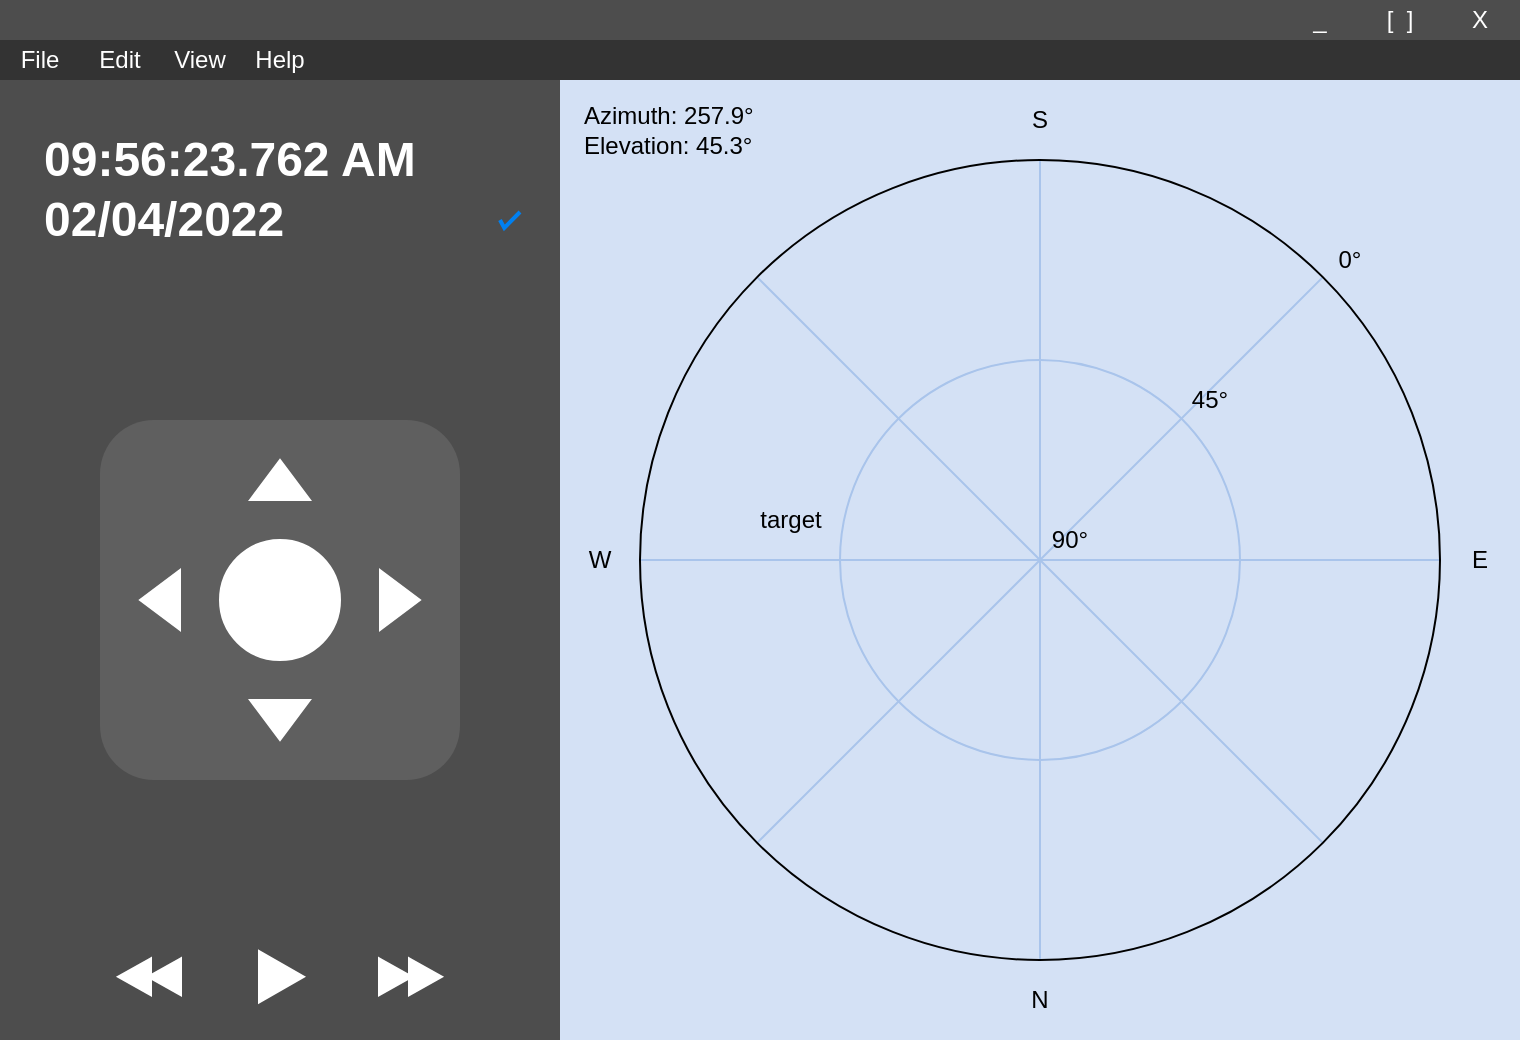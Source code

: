 <mxfile version="16.4.7" type="device"><diagram id="ZXGFrY4iQVgpjOHFeeP0" name="Page-1"><mxGraphModel dx="771" dy="543" grid="1" gridSize="10" guides="1" tooltips="1" connect="1" arrows="1" fold="1" page="1" pageScale="1" pageWidth="850" pageHeight="1100" math="0" shadow="0"><root><mxCell id="0"/><mxCell id="1" parent="0"/><mxCell id="BrbGgg83rdkHZp1J0_7h-1" value="" style="rounded=0;whiteSpace=wrap;html=1;fontColor=#FFFFFF;strokeColor=none;fillColor=#4D4D4D;" vertex="1" parent="1"><mxGeometry x="40" y="40" width="760" height="520" as="geometry"/></mxCell><mxCell id="BrbGgg83rdkHZp1J0_7h-3" value="X" style="rounded=0;whiteSpace=wrap;html=1;fontColor=#FFFFFF;strokeColor=none;fillColor=none;" vertex="1" parent="1"><mxGeometry x="760" y="40" width="40" height="20" as="geometry"/></mxCell><mxCell id="BrbGgg83rdkHZp1J0_7h-4" value="[&amp;nbsp; ]" style="rounded=0;whiteSpace=wrap;html=1;fontColor=#FFFFFF;strokeColor=none;fillColor=none;" vertex="1" parent="1"><mxGeometry x="720" y="40" width="40" height="20" as="geometry"/></mxCell><mxCell id="BrbGgg83rdkHZp1J0_7h-5" value="_" style="rounded=0;whiteSpace=wrap;html=1;fontColor=#FFFFFF;strokeColor=none;fillColor=none;" vertex="1" parent="1"><mxGeometry x="680" y="40" width="40" height="20" as="geometry"/></mxCell><mxCell id="BrbGgg83rdkHZp1J0_7h-6" value="" style="rounded=0;whiteSpace=wrap;html=1;fillColor=#333333;fontColor=#FFFFFF;strokeColor=none;" vertex="1" parent="1"><mxGeometry x="40" y="60" width="760" height="20" as="geometry"/></mxCell><mxCell id="BrbGgg83rdkHZp1J0_7h-7" value="File" style="rounded=0;whiteSpace=wrap;html=1;fillColor=none;fontColor=#FFFFFF;strokeColor=none;" vertex="1" parent="1"><mxGeometry x="40" y="60" width="40" height="20" as="geometry"/></mxCell><mxCell id="BrbGgg83rdkHZp1J0_7h-8" value="View" style="rounded=0;whiteSpace=wrap;html=1;fillColor=none;fontColor=#FFFFFF;strokeColor=none;" vertex="1" parent="1"><mxGeometry x="120" y="60" width="40" height="20" as="geometry"/></mxCell><mxCell id="BrbGgg83rdkHZp1J0_7h-9" value="Edit" style="rounded=0;whiteSpace=wrap;html=1;fillColor=none;fontColor=#FFFFFF;strokeColor=none;" vertex="1" parent="1"><mxGeometry x="80" y="60" width="40" height="20" as="geometry"/></mxCell><mxCell id="BrbGgg83rdkHZp1J0_7h-10" value="Help" style="rounded=0;whiteSpace=wrap;html=1;fillColor=none;fontColor=#FFFFFF;strokeColor=none;" vertex="1" parent="1"><mxGeometry x="160" y="60" width="40" height="20" as="geometry"/></mxCell><mxCell id="BrbGgg83rdkHZp1J0_7h-15" value="" style="rounded=0;whiteSpace=wrap;html=1;fillColor=#4D4D4D;strokeColor=none;fontColor=#FFFFFF;" vertex="1" parent="1"><mxGeometry x="40" y="80" width="280" height="480" as="geometry"/></mxCell><mxCell id="BrbGgg83rdkHZp1J0_7h-18" value="" style="rounded=0;whiteSpace=wrap;html=1;fillColor=#D4E1F5;strokeColor=none;fontColor=#000000;" vertex="1" parent="1"><mxGeometry x="320" y="80" width="480" height="480" as="geometry"/></mxCell><mxCell id="BrbGgg83rdkHZp1J0_7h-21" value="N" style="text;html=1;strokeColor=none;fillColor=none;align=center;verticalAlign=middle;whiteSpace=wrap;rounded=0;fontColor=#000000;" vertex="1" parent="1"><mxGeometry x="540" y="520" width="40" height="40" as="geometry"/></mxCell><mxCell id="BrbGgg83rdkHZp1J0_7h-22" value="S&lt;span style=&quot;color: rgba(0 , 0 , 0 , 0) ; font-family: monospace ; font-size: 0px&quot;&gt;%3CmxGraphModel%3E%3Croot%3E%3CmxCell%20id%3D%220%22%2F%3E%3CmxCell%20id%3D%221%22%20parent%3D%220%22%2F%3E%3CmxCell%20id%3D%222%22%20value%3D%22N%22%20style%3D%22text%3Bhtml%3D1%3BstrokeColor%3Dnone%3BfillColor%3Dnone%3Balign%3Dcenter%3BverticalAlign%3Dmiddle%3BwhiteSpace%3Dwrap%3Brounded%3D0%3BfontColor%3D%23000000%3B%22%20vertex%3D%221%22%20parent%3D%221%22%3E%3CmxGeometry%20x%3D%22540%22%20y%3D%22520%22%20width%3D%2240%22%20height%3D%2240%22%20as%3D%22geometry%22%2F%3E%3C%2FmxCell%3E%3C%2Froot%3E%3C%2FmxGraphModel%3E&lt;/span&gt;" style="text;html=1;strokeColor=none;fillColor=none;align=center;verticalAlign=middle;whiteSpace=wrap;rounded=0;fontColor=#000000;" vertex="1" parent="1"><mxGeometry x="540" y="80" width="40" height="40" as="geometry"/></mxCell><mxCell id="BrbGgg83rdkHZp1J0_7h-24" value="E" style="text;html=1;strokeColor=none;fillColor=none;align=center;verticalAlign=middle;whiteSpace=wrap;rounded=0;fontColor=#000000;" vertex="1" parent="1"><mxGeometry x="760" y="300" width="40" height="40" as="geometry"/></mxCell><mxCell id="BrbGgg83rdkHZp1J0_7h-26" value="W" style="text;html=1;strokeColor=none;fillColor=none;align=center;verticalAlign=middle;whiteSpace=wrap;rounded=0;fontColor=#000000;" vertex="1" parent="1"><mxGeometry x="320" y="300" width="40" height="40" as="geometry"/></mxCell><mxCell id="BrbGgg83rdkHZp1J0_7h-34" value="09:56:23.762 AM" style="text;strokeColor=none;fillColor=none;html=1;fontSize=24;fontStyle=1;verticalAlign=middle;align=left;fontColor=#FFFFFF;" vertex="1" parent="1"><mxGeometry x="60" y="100" width="240" height="40" as="geometry"/></mxCell><mxCell id="BrbGgg83rdkHZp1J0_7h-35" value="02/04/2022" style="text;strokeColor=none;fillColor=none;html=1;fontSize=24;fontStyle=1;verticalAlign=middle;align=left;fontColor=#FFFFFF;" vertex="1" parent="1"><mxGeometry x="60" y="130" width="240" height="40" as="geometry"/></mxCell><mxCell id="BrbGgg83rdkHZp1J0_7h-51" value="" style="group" vertex="1" connectable="0" parent="1"><mxGeometry x="100" y="516.4" width="210" height="33.6" as="geometry"/></mxCell><mxCell id="BrbGgg83rdkHZp1J0_7h-38" value="" style="html=1;verticalLabelPosition=bottom;align=center;labelBackgroundColor=#ffffff;verticalAlign=top;strokeWidth=2;strokeColor=#FFFFFF;shadow=0;dashed=0;shape=mxgraph.ios7.icons.play;fontColor=#FFFFFF;fillColor=default;" vertex="1" parent="BrbGgg83rdkHZp1J0_7h-51"><mxGeometry x="70" width="21" height="24" as="geometry"/></mxCell><mxCell id="BrbGgg83rdkHZp1J0_7h-46" value="" style="html=1;verticalLabelPosition=bottom;align=center;labelBackgroundColor=#ffffff;verticalAlign=top;strokeWidth=2;strokeColor=#FFFFFF;shadow=0;dashed=0;shape=mxgraph.ios7.icons.forward;fontColor=#FFFFFF;fillColor=default;" vertex="1" parent="BrbGgg83rdkHZp1J0_7h-51"><mxGeometry x="130" y="3.6" width="30" height="16.8" as="geometry"/></mxCell><mxCell id="BrbGgg83rdkHZp1J0_7h-47" value="" style="html=1;verticalLabelPosition=bottom;align=center;labelBackgroundColor=#ffffff;verticalAlign=top;strokeWidth=2;strokeColor=#FFFFFF;shadow=0;dashed=0;shape=mxgraph.ios7.icons.backward;fontColor=#FFFFFF;fillColor=default;" vertex="1" parent="BrbGgg83rdkHZp1J0_7h-51"><mxGeometry y="3.6" width="30" height="16.8" as="geometry"/></mxCell><mxCell id="BrbGgg83rdkHZp1J0_7h-56" value="" style="html=1;verticalLabelPosition=bottom;labelBackgroundColor=#ffffff;verticalAlign=top;shadow=0;dashed=0;strokeWidth=2;shape=mxgraph.ios7.misc.check;strokeColor=#0080f0;fontColor=#66FF66;fillColor=none;" vertex="1" parent="1"><mxGeometry x="290" y="146" width="10" height="8" as="geometry"/></mxCell><mxCell id="BrbGgg83rdkHZp1J0_7h-65" value="" style="endArrow=none;html=1;rounded=0;fontColor=#000000;exitX=1;exitY=0.5;exitDx=0;exitDy=0;entryX=1;entryY=0.5;entryDx=0;entryDy=0;strokeColor=#A9C4EB;" edge="1" parent="1" source="BrbGgg83rdkHZp1J0_7h-26" target="BrbGgg83rdkHZp1J0_7h-20"><mxGeometry width="50" height="50" relative="1" as="geometry"><mxPoint x="390" y="310" as="sourcePoint"/><mxPoint x="440" y="260" as="targetPoint"/></mxGeometry></mxCell><mxCell id="BrbGgg83rdkHZp1J0_7h-66" value="" style="endArrow=none;html=1;rounded=0;fontColor=#000000;exitX=0.5;exitY=1;exitDx=0;exitDy=0;entryX=0.5;entryY=0;entryDx=0;entryDy=0;strokeColor=#A9C4EB;" edge="1" parent="1" source="BrbGgg83rdkHZp1J0_7h-22" target="BrbGgg83rdkHZp1J0_7h-21"><mxGeometry width="50" height="50" relative="1" as="geometry"><mxPoint x="370" y="330" as="sourcePoint"/><mxPoint x="770" y="330" as="targetPoint"/></mxGeometry></mxCell><mxCell id="BrbGgg83rdkHZp1J0_7h-67" value="" style="endArrow=none;html=1;rounded=0;fontColor=#000000;exitX=0;exitY=0;exitDx=0;exitDy=0;entryX=1;entryY=1;entryDx=0;entryDy=0;strokeColor=#A9C4EB;" edge="1" parent="1" source="BrbGgg83rdkHZp1J0_7h-20" target="BrbGgg83rdkHZp1J0_7h-20"><mxGeometry width="50" height="50" relative="1" as="geometry"><mxPoint x="380" y="340" as="sourcePoint"/><mxPoint x="780" y="340" as="targetPoint"/></mxGeometry></mxCell><mxCell id="BrbGgg83rdkHZp1J0_7h-68" value="" style="endArrow=none;html=1;rounded=0;fontColor=default;exitX=0;exitY=1;exitDx=0;exitDy=0;entryX=1;entryY=0;entryDx=0;entryDy=0;labelBackgroundColor=default;strokeColor=#A9C4EB;" edge="1" parent="1" source="BrbGgg83rdkHZp1J0_7h-20" target="BrbGgg83rdkHZp1J0_7h-20"><mxGeometry width="50" height="50" relative="1" as="geometry"><mxPoint x="390" y="350" as="sourcePoint"/><mxPoint x="790" y="350" as="targetPoint"/></mxGeometry></mxCell><mxCell id="BrbGgg83rdkHZp1J0_7h-20" value="" style="ellipse;whiteSpace=wrap;html=1;fontColor=#000000;strokeColor=default;fillColor=none;" vertex="1" parent="1"><mxGeometry x="360" y="120" width="400" height="400" as="geometry"/></mxCell><mxCell id="BrbGgg83rdkHZp1J0_7h-61" value="&lt;font&gt;target&lt;/font&gt;" style="shape=image;html=1;verticalAlign=middle;verticalLabelPosition=bottom;labelBackgroundColor=none;imageAspect=0;aspect=fixed;image=https://cdn1.iconfinder.com/data/icons/unicons-line-vol-2/24/crosshair-128.png;fontColor=default;strokeColor=#66FF66;fillColor=none;align=center;" vertex="1" parent="1"><mxGeometry x="425" y="270" width="20" height="20" as="geometry"/></mxCell><mxCell id="BrbGgg83rdkHZp1J0_7h-62" value="Azimuth: 257.9°&lt;br&gt;&lt;div&gt;&lt;span style=&quot;font-family: &amp;#34;helvetica&amp;#34;&quot;&gt;Elevation: 45.3°&lt;/span&gt;&lt;/div&gt;" style="text;html=1;strokeColor=none;fillColor=none;align=left;verticalAlign=middle;whiteSpace=wrap;rounded=0;fontColor=#000000;" vertex="1" parent="1"><mxGeometry x="330" y="90" width="120" height="30" as="geometry"/></mxCell><mxCell id="BrbGgg83rdkHZp1J0_7h-71" value="" style="ellipse;whiteSpace=wrap;html=1;fontColor=#000000;strokeColor=#A9C4EB;fillColor=none;" vertex="1" parent="1"><mxGeometry x="460" y="220" width="200" height="200" as="geometry"/></mxCell><mxCell id="BrbGgg83rdkHZp1J0_7h-73" value="0°" style="text;html=1;strokeColor=none;fillColor=none;align=center;verticalAlign=middle;whiteSpace=wrap;rounded=0;labelBackgroundColor=none;fontColor=default;" vertex="1" parent="1"><mxGeometry x="700" y="160" width="30" height="20" as="geometry"/></mxCell><mxCell id="BrbGgg83rdkHZp1J0_7h-74" value="45°" style="text;html=1;strokeColor=none;fillColor=none;align=center;verticalAlign=middle;whiteSpace=wrap;rounded=0;labelBackgroundColor=none;fontColor=default;" vertex="1" parent="1"><mxGeometry x="630" y="230" width="30" height="20" as="geometry"/></mxCell><mxCell id="BrbGgg83rdkHZp1J0_7h-75" value="90°" style="text;html=1;strokeColor=none;fillColor=none;align=center;verticalAlign=middle;whiteSpace=wrap;rounded=0;labelBackgroundColor=none;fontColor=default;" vertex="1" parent="1"><mxGeometry x="560" y="300" width="30" height="20" as="geometry"/></mxCell><mxCell id="BrbGgg83rdkHZp1J0_7h-85" value="" style="group" vertex="1" connectable="0" parent="1"><mxGeometry x="110" y="270" width="160" height="160" as="geometry"/></mxCell><mxCell id="BrbGgg83rdkHZp1J0_7h-79" value="" style="ellipse;whiteSpace=wrap;html=1;aspect=fixed;labelBackgroundColor=none;fontColor=default;strokeColor=#FFFFFF;fillColor=default;" vertex="1" parent="BrbGgg83rdkHZp1J0_7h-85"><mxGeometry x="40" y="40" width="60" height="60" as="geometry"/></mxCell><mxCell id="BrbGgg83rdkHZp1J0_7h-80" value="" style="triangle;whiteSpace=wrap;html=1;labelBackgroundColor=none;fontColor=default;strokeColor=#FFFFFF;fillColor=default;" vertex="1" parent="BrbGgg83rdkHZp1J0_7h-85"><mxGeometry x="120" y="55" width="20" height="30" as="geometry"/></mxCell><mxCell id="BrbGgg83rdkHZp1J0_7h-81" value="" style="triangle;whiteSpace=wrap;html=1;labelBackgroundColor=none;fontColor=default;strokeColor=#FFFFFF;fillColor=default;direction=south;" vertex="1" parent="BrbGgg83rdkHZp1J0_7h-85"><mxGeometry x="55" y="120" width="30" height="20" as="geometry"/></mxCell><mxCell id="BrbGgg83rdkHZp1J0_7h-82" value="" style="triangle;whiteSpace=wrap;html=1;labelBackgroundColor=none;fontColor=default;strokeColor=#FFFFFF;fillColor=default;direction=west;" vertex="1" parent="BrbGgg83rdkHZp1J0_7h-85"><mxGeometry y="55" width="20" height="30" as="geometry"/></mxCell><mxCell id="BrbGgg83rdkHZp1J0_7h-83" value="" style="triangle;whiteSpace=wrap;html=1;labelBackgroundColor=none;fontColor=default;strokeColor=#FFFFFF;fillColor=default;direction=north;" vertex="1" parent="BrbGgg83rdkHZp1J0_7h-85"><mxGeometry x="55" width="30" height="20" as="geometry"/></mxCell><mxCell id="BrbGgg83rdkHZp1J0_7h-87" value="" style="rounded=1;whiteSpace=wrap;html=1;labelBackgroundColor=none;fontColor=default;strokeColor=none;fillColor=default;opacity=10;" vertex="1" parent="BrbGgg83rdkHZp1J0_7h-85"><mxGeometry x="-20" y="-20" width="180" height="180" as="geometry"/></mxCell></root></mxGraphModel></diagram></mxfile>
